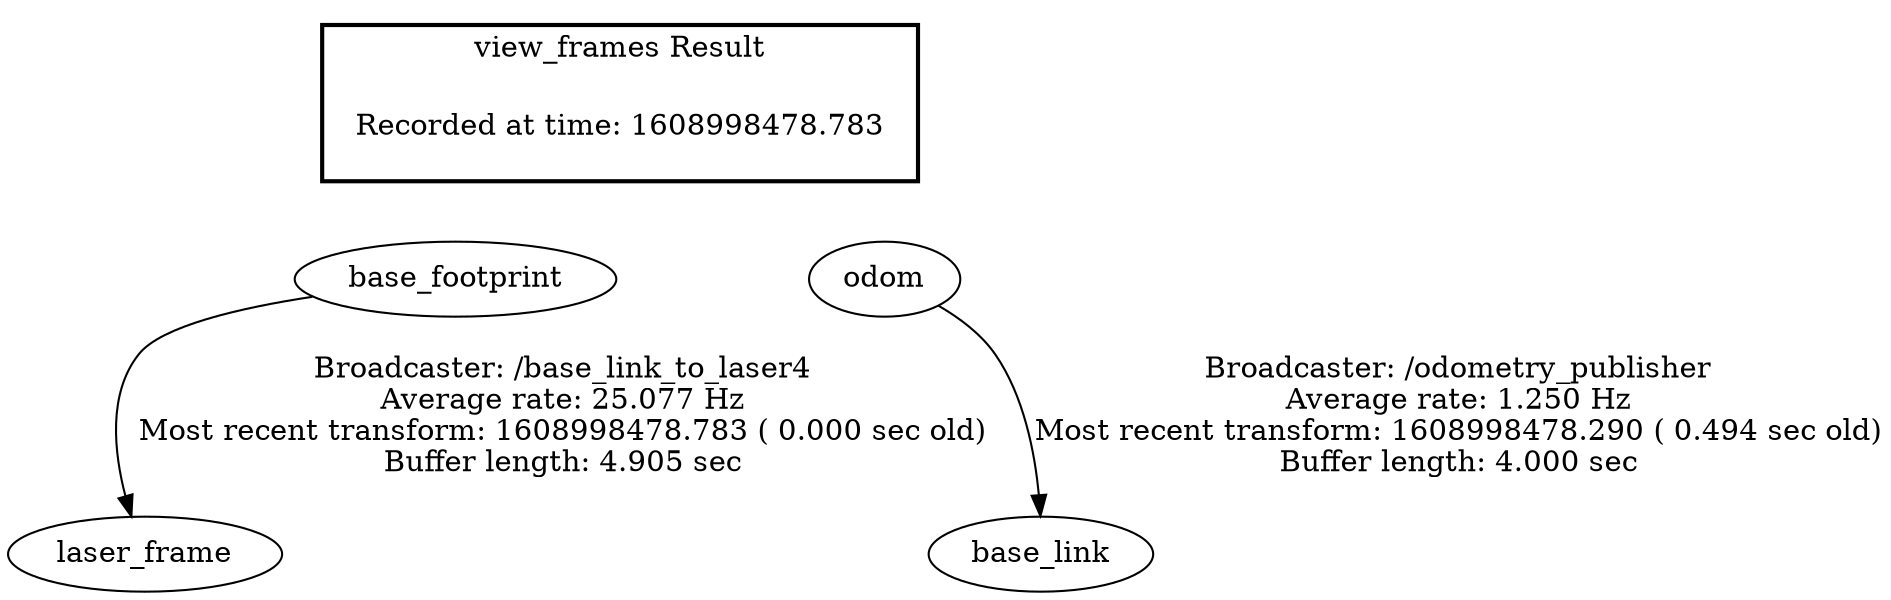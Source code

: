 digraph G {
"base_footprint" -> "laser_frame"[label="Broadcaster: /base_link_to_laser4\nAverage rate: 25.077 Hz\nMost recent transform: 1608998478.783 ( 0.000 sec old)\nBuffer length: 4.905 sec\n"];
"odom" -> "base_link"[label="Broadcaster: /odometry_publisher\nAverage rate: 1.250 Hz\nMost recent transform: 1608998478.290 ( 0.494 sec old)\nBuffer length: 4.000 sec\n"];
edge [style=invis];
 subgraph cluster_legend { style=bold; color=black; label ="view_frames Result";
"Recorded at time: 1608998478.783"[ shape=plaintext ] ;
 }->"base_footprint";
edge [style=invis];
 subgraph cluster_legend { style=bold; color=black; label ="view_frames Result";
"Recorded at time: 1608998478.783"[ shape=plaintext ] ;
 }->"odom";
}